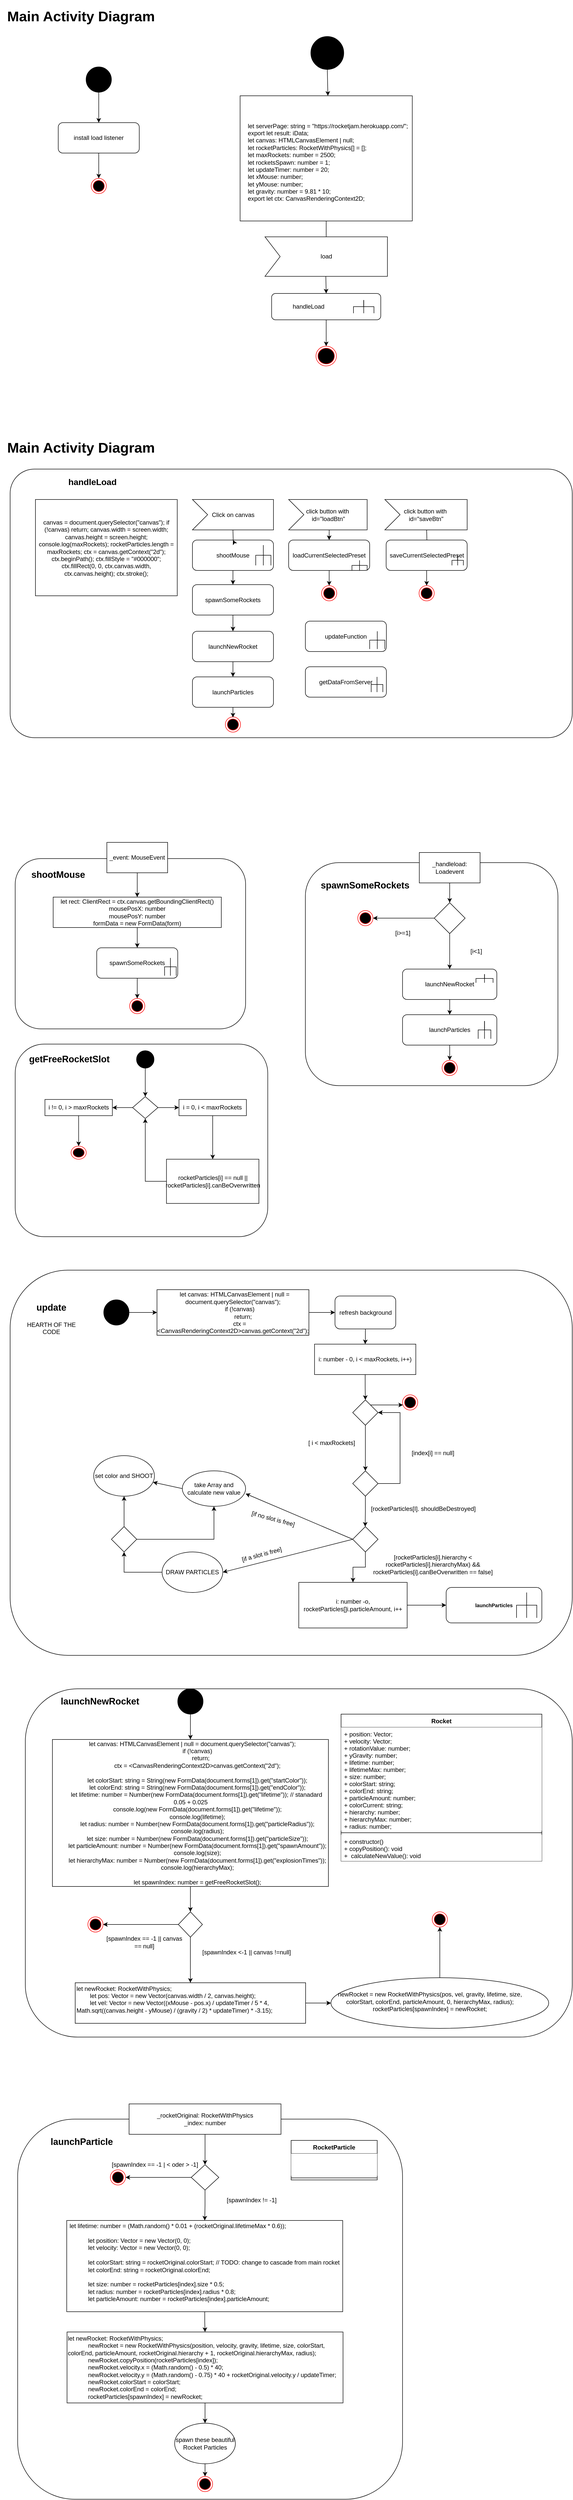 <mxfile version="14.1.8" type="device"><diagram id="xjWND2QtZa3DAm582KNA" name="Page-1"><mxGraphModel dx="4063" dy="2349" grid="1" gridSize="10" guides="1" tooltips="1" connect="1" arrows="1" fold="1" page="1" pageScale="1" pageWidth="1169" pageHeight="827" math="0" shadow="0"><root><mxCell id="0"/><mxCell id="1" parent="0"/><mxCell id="Bk-LSk-__kOWV4E-OohR-300" value="" style="rounded=1;whiteSpace=wrap;html=1;arcSize=9;" parent="1" vertex="1"><mxGeometry x="20" y="933.5" width="1110" height="530" as="geometry"/></mxCell><mxCell id="bfHTxRkcMioaoRPTzKYq-1" value="&lt;h2&gt;&lt;font style=&quot;font-size: 28px&quot;&gt;Main Activity Diagram&lt;/font&gt;&lt;/h2&gt;" style="text;html=1;strokeColor=none;fillColor=none;align=center;verticalAlign=middle;whiteSpace=wrap;rounded=0;" parent="1" vertex="1"><mxGeometry y="10" width="320" height="60" as="geometry"/></mxCell><mxCell id="Bk-LSk-__kOWV4E-OohR-13" value="&lt;h2&gt;&lt;font style=&quot;font-size: 28px&quot;&gt;Main Activity Diagram&lt;/font&gt;&lt;/h2&gt;" style="text;html=1;strokeColor=none;fillColor=none;align=center;verticalAlign=middle;whiteSpace=wrap;rounded=0;" parent="1" vertex="1"><mxGeometry y="860.5" width="320" height="60" as="geometry"/></mxCell><mxCell id="Bk-LSk-__kOWV4E-OohR-336" style="edgeStyle=orthogonalEdgeStyle;rounded=0;orthogonalLoop=1;jettySize=auto;html=1;entryX=0.5;entryY=0;entryDx=0;entryDy=0;" parent="1" source="Bk-LSk-__kOWV4E-OohR-221" target="Bk-LSk-__kOWV4E-OohR-326" edge="1"><mxGeometry relative="1" as="geometry"/></mxCell><mxCell id="Bk-LSk-__kOWV4E-OohR-221" value="shootMouse" style="rounded=1;whiteSpace=wrap;html=1;fillColor=#ffffff;align=center;" parent="1" vertex="1"><mxGeometry x="380" y="1073.5" width="160" height="60" as="geometry"/></mxCell><mxCell id="Bk-LSk-__kOWV4E-OohR-223" value="" style="ellipse;html=1;shape=endState;fillColor=#000000;strokeColor=#ff0000;" parent="1" vertex="1"><mxGeometry x="445" y="1422.5" width="30" height="30" as="geometry"/></mxCell><mxCell id="Bk-LSk-__kOWV4E-OohR-227" value="getDataFromServer" style="rounded=1;whiteSpace=wrap;html=1;fillColor=#ffffff;align=center;" parent="1" vertex="1"><mxGeometry x="603" y="1323.5" width="160" height="60" as="geometry"/></mxCell><mxCell id="Bk-LSk-__kOWV4E-OohR-231" value="&lt;h2&gt;&lt;span style=&quot;font-size: 17px&quot;&gt;handleLoad&amp;nbsp;&lt;/span&gt;&lt;/h2&gt;" style="text;html=1;strokeColor=none;fillColor=none;align=center;verticalAlign=middle;whiteSpace=wrap;rounded=0;" parent="1" vertex="1"><mxGeometry x="50" y="943.5" width="270" height="30" as="geometry"/></mxCell><mxCell id="Bk-LSk-__kOWV4E-OohR-233" value="" style="group" parent="1" vertex="1" connectable="0"><mxGeometry x="505" y="1083.5" width="30" height="40" as="geometry"/></mxCell><mxCell id="Bk-LSk-__kOWV4E-OohR-234" value="" style="html=1;shape=mxgraph.flowchart.annotation_2;align=left;labelPosition=right;direction=south;" parent="Bk-LSk-__kOWV4E-OohR-233" vertex="1"><mxGeometry width="30" height="40" as="geometry"/></mxCell><mxCell id="Bk-LSk-__kOWV4E-OohR-235" value="" style="endArrow=none;html=1;" parent="Bk-LSk-__kOWV4E-OohR-233" edge="1"><mxGeometry width="50" height="50" relative="1" as="geometry"><mxPoint x="15" y="40" as="sourcePoint"/><mxPoint x="15" as="targetPoint"/></mxGeometry></mxCell><mxCell id="Bk-LSk-__kOWV4E-OohR-322" style="edgeStyle=orthogonalEdgeStyle;rounded=0;orthogonalLoop=1;jettySize=auto;html=1;" parent="1" target="Bk-LSk-__kOWV4E-OohR-221" edge="1"><mxGeometry relative="1" as="geometry"><mxPoint x="460.0" y="1053.5" as="sourcePoint"/></mxGeometry></mxCell><mxCell id="Bk-LSk-__kOWV4E-OohR-261" value="&lt;span&gt;Click on canvas&lt;/span&gt;" style="html=1;shadow=0;dashed=0;align=center;verticalAlign=middle;shape=mxgraph.arrows2.arrow;dy=0;dx=0;notch=30;" parent="1" vertex="1"><mxGeometry x="380" y="993.5" width="160" height="60" as="geometry"/></mxCell><mxCell id="Bk-LSk-__kOWV4E-OohR-269" value="updateFunction" style="rounded=1;whiteSpace=wrap;html=1;fillColor=#ffffff;align=center;" parent="1" vertex="1"><mxGeometry x="603" y="1233.5" width="160" height="60" as="geometry"/></mxCell><mxCell id="Bk-LSk-__kOWV4E-OohR-270" value="" style="group" parent="1" vertex="1" connectable="0"><mxGeometry x="730" y="1253.5" width="30" height="35" as="geometry"/></mxCell><mxCell id="Bk-LSk-__kOWV4E-OohR-271" value="" style="html=1;shape=mxgraph.flowchart.annotation_2;align=left;labelPosition=right;direction=south;" parent="Bk-LSk-__kOWV4E-OohR-270" vertex="1"><mxGeometry width="30" height="35" as="geometry"/></mxCell><mxCell id="Bk-LSk-__kOWV4E-OohR-272" value="" style="endArrow=none;html=1;" parent="Bk-LSk-__kOWV4E-OohR-270" edge="1"><mxGeometry width="50" height="50" relative="1" as="geometry"><mxPoint x="15" y="35" as="sourcePoint"/><mxPoint x="15" as="targetPoint"/></mxGeometry></mxCell><mxCell id="Bk-LSk-__kOWV4E-OohR-289" style="edgeStyle=orthogonalEdgeStyle;rounded=0;orthogonalLoop=1;jettySize=auto;html=1;" parent="1" source="Bk-LSk-__kOWV4E-OohR-287" target="Bk-LSk-__kOWV4E-OohR-288" edge="1"><mxGeometry relative="1" as="geometry"/></mxCell><mxCell id="Bk-LSk-__kOWV4E-OohR-287" value="" style="ellipse;whiteSpace=wrap;html=1;aspect=fixed;fillColor=#000000;" parent="1" vertex="1"><mxGeometry x="170" y="140" width="50" height="50" as="geometry"/></mxCell><mxCell id="Bk-LSk-__kOWV4E-OohR-291" style="edgeStyle=orthogonalEdgeStyle;rounded=0;orthogonalLoop=1;jettySize=auto;html=1;entryX=0.5;entryY=0;entryDx=0;entryDy=0;" parent="1" source="Bk-LSk-__kOWV4E-OohR-288" target="Bk-LSk-__kOWV4E-OohR-290" edge="1"><mxGeometry relative="1" as="geometry"/></mxCell><mxCell id="Bk-LSk-__kOWV4E-OohR-288" value="install load listener" style="rounded=1;whiteSpace=wrap;html=1;fillColor=#ffffff;align=center;" parent="1" vertex="1"><mxGeometry x="115" y="250" width="160" height="60" as="geometry"/></mxCell><mxCell id="Bk-LSk-__kOWV4E-OohR-290" value="" style="ellipse;html=1;shape=endState;fillColor=#000000;strokeColor=#ff0000;" parent="1" vertex="1"><mxGeometry x="180" y="360" width="30" height="30" as="geometry"/></mxCell><mxCell id="Bk-LSk-__kOWV4E-OohR-303" value="" style="rounded=1;whiteSpace=wrap;html=1;arcSize=15;" parent="1" vertex="1"><mxGeometry x="603" y="1710" width="498.75" height="440" as="geometry"/></mxCell><mxCell id="Bk-LSk-__kOWV4E-OohR-305" value="&lt;h2&gt;spawnSomeRockets&lt;/h2&gt;" style="text;html=1;strokeColor=none;fillColor=none;align=center;verticalAlign=middle;whiteSpace=wrap;rounded=0;" parent="1" vertex="1"><mxGeometry x="647.36" y="1730" width="147.5" height="50" as="geometry"/></mxCell><mxCell id="Bk-LSk-__kOWV4E-OohR-344" style="edgeStyle=orthogonalEdgeStyle;rounded=0;orthogonalLoop=1;jettySize=auto;html=1;" parent="1" source="Bk-LSk-__kOWV4E-OohR-307" target="Bk-LSk-__kOWV4E-OohR-308" edge="1"><mxGeometry relative="1" as="geometry"/></mxCell><mxCell id="Bk-LSk-__kOWV4E-OohR-307" value="_handleload: Loadevent" style="rounded=0;whiteSpace=wrap;html=1;" parent="1" vertex="1"><mxGeometry x="828" y="1690" width="120" height="60" as="geometry"/></mxCell><mxCell id="Bk-LSk-__kOWV4E-OohR-313" style="edgeStyle=orthogonalEdgeStyle;rounded=0;orthogonalLoop=1;jettySize=auto;html=1;entryX=0.5;entryY=0;entryDx=0;entryDy=0;" parent="1" source="Bk-LSk-__kOWV4E-OohR-308" target="Bk-LSk-__kOWV4E-OohR-309" edge="1"><mxGeometry relative="1" as="geometry"/></mxCell><mxCell id="Bk-LSk-__kOWV4E-OohR-315" style="edgeStyle=orthogonalEdgeStyle;rounded=0;orthogonalLoop=1;jettySize=auto;html=1;entryX=1;entryY=0.5;entryDx=0;entryDy=0;" parent="1" source="Bk-LSk-__kOWV4E-OohR-308" target="Bk-LSk-__kOWV4E-OohR-314" edge="1"><mxGeometry relative="1" as="geometry"/></mxCell><mxCell id="Bk-LSk-__kOWV4E-OohR-308" value="" style="rhombus;whiteSpace=wrap;html=1;" parent="1" vertex="1"><mxGeometry x="857.5" y="1789" width="61" height="61" as="geometry"/></mxCell><mxCell id="Bk-LSk-__kOWV4E-OohR-356" style="edgeStyle=orthogonalEdgeStyle;rounded=0;orthogonalLoop=1;jettySize=auto;html=1;entryX=0.5;entryY=0;entryDx=0;entryDy=0;" parent="1" source="Bk-LSk-__kOWV4E-OohR-309" target="Bk-LSk-__kOWV4E-OohR-348" edge="1"><mxGeometry relative="1" as="geometry"/></mxCell><mxCell id="Bk-LSk-__kOWV4E-OohR-309" value="launchNewRocket" style="rounded=1;whiteSpace=wrap;html=1;fillColor=#ffffff;align=center;" parent="1" vertex="1"><mxGeometry x="794.86" y="1920" width="186.25" height="60" as="geometry"/></mxCell><mxCell id="Bk-LSk-__kOWV4E-OohR-310" value="" style="group" parent="1" vertex="1" connectable="0"><mxGeometry x="939.88" y="1930" width="33.75" height="17" as="geometry"/></mxCell><mxCell id="Bk-LSk-__kOWV4E-OohR-311" value="" style="html=1;shape=mxgraph.flowchart.annotation_2;align=left;labelPosition=right;direction=south;" parent="Bk-LSk-__kOWV4E-OohR-310" vertex="1"><mxGeometry width="33.75" height="17" as="geometry"/></mxCell><mxCell id="Bk-LSk-__kOWV4E-OohR-312" value="" style="endArrow=none;html=1;" parent="Bk-LSk-__kOWV4E-OohR-310" edge="1"><mxGeometry width="50" height="50" relative="1" as="geometry"><mxPoint x="16.875" y="17" as="sourcePoint"/><mxPoint x="16.875" as="targetPoint"/></mxGeometry></mxCell><mxCell id="Bk-LSk-__kOWV4E-OohR-314" value="" style="ellipse;html=1;shape=endState;fillColor=#000000;strokeColor=#ff0000;" parent="1" vertex="1"><mxGeometry x="706.5" y="1804.5" width="30" height="30" as="geometry"/></mxCell><mxCell id="Bk-LSk-__kOWV4E-OohR-319" value="" style="group" parent="1" vertex="1" connectable="0"><mxGeometry x="405" y="80" width="485" height="650" as="geometry"/></mxCell><mxCell id="bfHTxRkcMioaoRPTzKYq-2" value="" style="ellipse;whiteSpace=wrap;html=1;aspect=fixed;fillColor=#000000;" parent="Bk-LSk-__kOWV4E-OohR-319" vertex="1"><mxGeometry x="208.819" width="65" height="65" as="geometry"/></mxCell><mxCell id="bfHTxRkcMioaoRPTzKYq-3" value="" style="endArrow=classic;html=1;exitX=0.5;exitY=1;exitDx=0;exitDy=0;" parent="Bk-LSk-__kOWV4E-OohR-319" source="bfHTxRkcMioaoRPTzKYq-2" edge="1"><mxGeometry width="50" height="50" relative="1" as="geometry"><mxPoint x="255.972" y="507" as="sourcePoint"/><mxPoint x="242.5" y="117" as="targetPoint"/></mxGeometry></mxCell><mxCell id="bfHTxRkcMioaoRPTzKYq-9" value="" style="endArrow=classic;html=1;" parent="Bk-LSk-__kOWV4E-OohR-319" edge="1"><mxGeometry width="50" height="50" relative="1" as="geometry"><mxPoint x="239.132" y="351" as="sourcePoint"/><mxPoint x="239.132" y="416" as="targetPoint"/></mxGeometry></mxCell><mxCell id="bfHTxRkcMioaoRPTzKYq-11" value="" style="endArrow=classic;html=1;exitX=0.484;exitY=0.992;exitDx=0;exitDy=0;exitPerimeter=0;" parent="Bk-LSk-__kOWV4E-OohR-319" edge="1"><mxGeometry width="50" height="50" relative="1" as="geometry"><mxPoint x="238.297" y="467.584" as="sourcePoint"/><mxPoint x="239.132" y="507" as="targetPoint"/></mxGeometry></mxCell><mxCell id="bfHTxRkcMioaoRPTzKYq-12" value="&lt;blockquote style=&quot;margin: 0 0 0 40px ; border: none ; padding: 0px&quot;&gt;handleLoad&lt;/blockquote&gt;" style="rounded=1;whiteSpace=wrap;html=1;fillColor=#ffffff;align=left;" parent="Bk-LSk-__kOWV4E-OohR-319" vertex="1"><mxGeometry x="131.354" y="507" width="215.556" height="52" as="geometry"/></mxCell><mxCell id="bfHTxRkcMioaoRPTzKYq-17" value="" style="endArrow=classic;html=1;exitX=0.5;exitY=1;exitDx=0;exitDy=0;" parent="Bk-LSk-__kOWV4E-OohR-319" source="bfHTxRkcMioaoRPTzKYq-12" edge="1"><mxGeometry width="50" height="50" relative="1" as="geometry"><mxPoint x="117.882" y="260" as="sourcePoint"/><mxPoint x="239.132" y="611" as="targetPoint"/></mxGeometry></mxCell><mxCell id="bfHTxRkcMioaoRPTzKYq-18" value="" style="ellipse;html=1;shape=endState;fillColor=#000000;strokeColor=#ff0000;" parent="Bk-LSk-__kOWV4E-OohR-319" vertex="1"><mxGeometry x="218.924" y="611" width="40.417" height="39" as="geometry"/></mxCell><mxCell id="Bk-LSk-__kOWV4E-OohR-6" value="" style="group" parent="Bk-LSk-__kOWV4E-OohR-319" vertex="1" connectable="0"><mxGeometry x="293.021" y="520" width="40.417" height="26" as="geometry"/></mxCell><mxCell id="Bk-LSk-__kOWV4E-OohR-4" value="" style="html=1;shape=mxgraph.flowchart.annotation_2;align=left;labelPosition=right;direction=south;" parent="Bk-LSk-__kOWV4E-OohR-6" vertex="1"><mxGeometry width="40.417" height="26" as="geometry"/></mxCell><mxCell id="Bk-LSk-__kOWV4E-OohR-5" value="" style="endArrow=none;html=1;" parent="Bk-LSk-__kOWV4E-OohR-6" edge="1"><mxGeometry width="50" height="50" relative="1" as="geometry"><mxPoint x="20.208" y="26" as="sourcePoint"/><mxPoint x="20.208" as="targetPoint"/></mxGeometry></mxCell><mxCell id="Bk-LSk-__kOWV4E-OohR-11" value="&lt;div style=&quot;text-align: justify&quot;&gt;&lt;br&gt;&lt;/div&gt;&lt;div style=&quot;text-align: justify&quot;&gt;&amp;nbsp; &amp;nbsp; let serverPage: string = &quot;https://rocketjam.herokuapp.com/&quot;;&lt;/div&gt;&lt;div style=&quot;text-align: justify&quot;&gt;&amp;nbsp; &amp;nbsp; export let result: iData;&lt;/div&gt;&lt;div style=&quot;text-align: justify&quot;&gt;&amp;nbsp; &amp;nbsp; let canvas: HTMLCanvasElement | null;&lt;/div&gt;&lt;div style=&quot;text-align: justify&quot;&gt;&amp;nbsp; &amp;nbsp; let rocketParticles: RocketWithPhysics[] = [];&amp;nbsp;&lt;/div&gt;&lt;div style=&quot;text-align: justify&quot;&gt;&amp;nbsp; &amp;nbsp; let maxRockets: number = 2500;&lt;/div&gt;&lt;div style=&quot;text-align: justify&quot;&gt;&amp;nbsp; &amp;nbsp; let rocketsSpawn: number = 1;&lt;/div&gt;&lt;div style=&quot;text-align: justify&quot;&gt;&amp;nbsp; &amp;nbsp; let updateTimer: number = 20;&lt;/div&gt;&lt;div style=&quot;text-align: justify&quot;&gt;&amp;nbsp; &amp;nbsp; let xMouse: number;&lt;/div&gt;&lt;div style=&quot;text-align: justify&quot;&gt;&amp;nbsp; &amp;nbsp; let yMouse: number;&lt;/div&gt;&lt;div style=&quot;text-align: justify&quot;&gt;&amp;nbsp; &amp;nbsp; let gravity: number = 9.81 * 10;&lt;/div&gt;&lt;div style=&quot;text-align: justify&quot;&gt;&amp;nbsp; &amp;nbsp; export let ctx: CanvasRenderingContext2D;&lt;/div&gt;" style="rounded=0;whiteSpace=wrap;html=1;align=left;" parent="Bk-LSk-__kOWV4E-OohR-319" vertex="1"><mxGeometry x="69.13" y="117" width="340" height="247" as="geometry"/></mxCell><mxCell id="Bk-LSk-__kOWV4E-OohR-286" value="load" style="html=1;shadow=0;dashed=0;align=center;verticalAlign=middle;shape=mxgraph.arrows2.arrow;dy=0;dx=0;notch=30;" parent="Bk-LSk-__kOWV4E-OohR-319" vertex="1"><mxGeometry x="118.219" y="395.2" width="241.826" height="78" as="geometry"/></mxCell><mxCell id="Bk-LSk-__kOWV4E-OohR-321" value="" style="group" parent="1" vertex="1" connectable="0"><mxGeometry x="30" y="1670" width="455" height="368" as="geometry"/></mxCell><mxCell id="Bk-LSk-__kOWV4E-OohR-284" value="" style="rounded=1;whiteSpace=wrap;html=1;" parent="Bk-LSk-__kOWV4E-OohR-321" vertex="1"><mxGeometry y="32" width="455" height="336" as="geometry"/></mxCell><mxCell id="Bk-LSk-__kOWV4E-OohR-285" value="_event: MouseEvent" style="rounded=0;whiteSpace=wrap;html=1;" parent="Bk-LSk-__kOWV4E-OohR-321" vertex="1"><mxGeometry x="181" width="120" height="60" as="geometry"/></mxCell><mxCell id="Bk-LSk-__kOWV4E-OohR-292" value="&lt;h2&gt;shootMouse&lt;/h2&gt;" style="text;html=1;strokeColor=none;fillColor=none;align=center;verticalAlign=middle;whiteSpace=wrap;rounded=0;" parent="Bk-LSk-__kOWV4E-OohR-321" vertex="1"><mxGeometry x="30" y="39" width="110" height="50" as="geometry"/></mxCell><mxCell id="Bk-LSk-__kOWV4E-OohR-293" value="let rect: ClientRect = ctx.canvas.getBoundingClientRect()&lt;br&gt;mousePosX: number&lt;br&gt;mousePosY: number&lt;br&gt;formData = new FormData(form)" style="rounded=0;whiteSpace=wrap;html=1;" parent="Bk-LSk-__kOWV4E-OohR-321" vertex="1"><mxGeometry x="75" y="108" width="332" height="60" as="geometry"/></mxCell><mxCell id="Bk-LSk-__kOWV4E-OohR-294" style="edgeStyle=orthogonalEdgeStyle;rounded=0;orthogonalLoop=1;jettySize=auto;html=1;" parent="Bk-LSk-__kOWV4E-OohR-321" source="Bk-LSk-__kOWV4E-OohR-285" target="Bk-LSk-__kOWV4E-OohR-293" edge="1"><mxGeometry relative="1" as="geometry"/></mxCell><mxCell id="Bk-LSk-__kOWV4E-OohR-295" value="spawnSomeRockets" style="rounded=1;whiteSpace=wrap;html=1;fillColor=#ffffff;align=center;" parent="Bk-LSk-__kOWV4E-OohR-321" vertex="1"><mxGeometry x="161" y="208" width="160" height="60" as="geometry"/></mxCell><mxCell id="Bk-LSk-__kOWV4E-OohR-301" style="edgeStyle=orthogonalEdgeStyle;rounded=0;orthogonalLoop=1;jettySize=auto;html=1;entryX=0.5;entryY=0;entryDx=0;entryDy=0;" parent="Bk-LSk-__kOWV4E-OohR-321" source="Bk-LSk-__kOWV4E-OohR-293" target="Bk-LSk-__kOWV4E-OohR-295" edge="1"><mxGeometry relative="1" as="geometry"/></mxCell><mxCell id="Bk-LSk-__kOWV4E-OohR-296" value="" style="group" parent="Bk-LSk-__kOWV4E-OohR-321" vertex="1" connectable="0"><mxGeometry x="295" y="228" width="23" height="35" as="geometry"/></mxCell><mxCell id="Bk-LSk-__kOWV4E-OohR-297" value="" style="html=1;shape=mxgraph.flowchart.annotation_2;align=left;labelPosition=right;direction=south;" parent="Bk-LSk-__kOWV4E-OohR-296" vertex="1"><mxGeometry width="23" height="35" as="geometry"/></mxCell><mxCell id="Bk-LSk-__kOWV4E-OohR-298" value="" style="endArrow=none;html=1;" parent="Bk-LSk-__kOWV4E-OohR-296" edge="1"><mxGeometry width="50" height="50" relative="1" as="geometry"><mxPoint x="11.5" y="35" as="sourcePoint"/><mxPoint x="11.5" as="targetPoint"/></mxGeometry></mxCell><mxCell id="Bk-LSk-__kOWV4E-OohR-299" value="" style="ellipse;html=1;shape=endState;fillColor=#000000;strokeColor=#ff0000;" parent="Bk-LSk-__kOWV4E-OohR-321" vertex="1"><mxGeometry x="226" y="308" width="30" height="30" as="geometry"/></mxCell><mxCell id="Bk-LSk-__kOWV4E-OohR-302" style="edgeStyle=orthogonalEdgeStyle;rounded=0;orthogonalLoop=1;jettySize=auto;html=1;entryX=0.5;entryY=0;entryDx=0;entryDy=0;" parent="Bk-LSk-__kOWV4E-OohR-321" source="Bk-LSk-__kOWV4E-OohR-295" target="Bk-LSk-__kOWV4E-OohR-299" edge="1"><mxGeometry relative="1" as="geometry"/></mxCell><mxCell id="Bk-LSk-__kOWV4E-OohR-323" value="" style="group" parent="1" vertex="1" connectable="0"><mxGeometry x="570" y="993.5" width="160" height="200" as="geometry"/></mxCell><mxCell id="Bk-LSk-__kOWV4E-OohR-225" value="loadCurrentSelectedPreset" style="rounded=1;whiteSpace=wrap;html=1;fillColor=#ffffff;align=center;" parent="Bk-LSk-__kOWV4E-OohR-323" vertex="1"><mxGeometry y="80" width="160" height="60" as="geometry"/></mxCell><mxCell id="Bk-LSk-__kOWV4E-OohR-229" value="" style="endArrow=classic;html=1;exitX=0.5;exitY=1;exitDx=0;exitDy=0;" parent="Bk-LSk-__kOWV4E-OohR-323" source="Bk-LSk-__kOWV4E-OohR-225" edge="1"><mxGeometry width="50" height="50" relative="1" as="geometry"><mxPoint x="-15" y="514" as="sourcePoint"/><mxPoint x="80" y="170" as="targetPoint"/></mxGeometry></mxCell><mxCell id="Bk-LSk-__kOWV4E-OohR-230" value="" style="endArrow=classic;html=1;entryX=0.5;entryY=0;entryDx=0;entryDy=0;exitX=0.5;exitY=1;exitDx=0;exitDy=0;" parent="Bk-LSk-__kOWV4E-OohR-323" target="Bk-LSk-__kOWV4E-OohR-225" edge="1"><mxGeometry width="50" height="50" relative="1" as="geometry"><mxPoint x="80" y="60" as="sourcePoint"/><mxPoint x="210" y="430" as="targetPoint"/></mxGeometry></mxCell><mxCell id="Bk-LSk-__kOWV4E-OohR-232" value="" style="ellipse;html=1;shape=endState;fillColor=#000000;strokeColor=#ff0000;" parent="Bk-LSk-__kOWV4E-OohR-323" vertex="1"><mxGeometry x="65" y="170" width="30" height="30" as="geometry"/></mxCell><mxCell id="Bk-LSk-__kOWV4E-OohR-262" value="&lt;span&gt;click button with&amp;nbsp;&lt;/span&gt;&lt;br&gt;&lt;span&gt;id=&quot;loadBtn&quot;&lt;/span&gt;" style="html=1;shadow=0;dashed=0;align=center;verticalAlign=middle;shape=mxgraph.arrows2.arrow;dy=0;dx=0;notch=30;" parent="Bk-LSk-__kOWV4E-OohR-323" vertex="1"><mxGeometry width="155" height="60" as="geometry"/></mxCell><mxCell id="Bk-LSk-__kOWV4E-OohR-236" value="" style="group" parent="Bk-LSk-__kOWV4E-OohR-323" vertex="1" connectable="0"><mxGeometry x="125" y="120" width="30" height="20" as="geometry"/></mxCell><mxCell id="Bk-LSk-__kOWV4E-OohR-237" value="" style="html=1;shape=mxgraph.flowchart.annotation_2;align=left;labelPosition=right;direction=south;" parent="Bk-LSk-__kOWV4E-OohR-236" vertex="1"><mxGeometry width="30" height="20" as="geometry"/></mxCell><mxCell id="Bk-LSk-__kOWV4E-OohR-238" value="" style="endArrow=none;html=1;" parent="Bk-LSk-__kOWV4E-OohR-236" edge="1"><mxGeometry width="50" height="50" relative="1" as="geometry"><mxPoint x="15" y="20" as="sourcePoint"/><mxPoint x="15" as="targetPoint"/></mxGeometry></mxCell><mxCell id="Bk-LSk-__kOWV4E-OohR-324" value="" style="group" parent="1" vertex="1" connectable="0"><mxGeometry x="760" y="993.5" width="162.5" height="200" as="geometry"/></mxCell><mxCell id="Bk-LSk-__kOWV4E-OohR-239" style="edgeStyle=orthogonalEdgeStyle;rounded=0;orthogonalLoop=1;jettySize=auto;html=1;" parent="Bk-LSk-__kOWV4E-OohR-324" target="Bk-LSk-__kOWV4E-OohR-242" edge="1"><mxGeometry relative="1" as="geometry"><mxPoint x="82.5" y="60" as="sourcePoint"/></mxGeometry></mxCell><mxCell id="Bk-LSk-__kOWV4E-OohR-242" value="saveCurrentSelectedPreset" style="rounded=1;whiteSpace=wrap;html=1;fillColor=#ffffff;align=center;" parent="Bk-LSk-__kOWV4E-OohR-324" vertex="1"><mxGeometry x="2.5" y="80" width="160" height="60" as="geometry"/></mxCell><mxCell id="Bk-LSk-__kOWV4E-OohR-243" value="" style="ellipse;html=1;shape=endState;fillColor=#000000;strokeColor=#ff0000;" parent="Bk-LSk-__kOWV4E-OohR-324" vertex="1"><mxGeometry x="67.5" y="170" width="30" height="30" as="geometry"/></mxCell><mxCell id="Bk-LSk-__kOWV4E-OohR-241" style="edgeStyle=orthogonalEdgeStyle;rounded=0;orthogonalLoop=1;jettySize=auto;html=1;" parent="Bk-LSk-__kOWV4E-OohR-324" source="Bk-LSk-__kOWV4E-OohR-242" target="Bk-LSk-__kOWV4E-OohR-243" edge="1"><mxGeometry relative="1" as="geometry"/></mxCell><mxCell id="Bk-LSk-__kOWV4E-OohR-244" value="" style="group" parent="Bk-LSk-__kOWV4E-OohR-324" vertex="1" connectable="0"><mxGeometry x="132.5" y="110" width="22.5" height="20" as="geometry"/></mxCell><mxCell id="Bk-LSk-__kOWV4E-OohR-245" value="" style="html=1;shape=mxgraph.flowchart.annotation_2;align=left;labelPosition=right;direction=south;" parent="Bk-LSk-__kOWV4E-OohR-244" vertex="1"><mxGeometry width="22.5" height="20" as="geometry"/></mxCell><mxCell id="Bk-LSk-__kOWV4E-OohR-246" value="" style="endArrow=none;html=1;" parent="Bk-LSk-__kOWV4E-OohR-244" edge="1"><mxGeometry width="50" height="50" relative="1" as="geometry"><mxPoint x="11.25" y="20" as="sourcePoint"/><mxPoint x="11.25" as="targetPoint"/></mxGeometry></mxCell><mxCell id="Bk-LSk-__kOWV4E-OohR-263" value="&lt;span&gt;click button with&amp;nbsp;&lt;/span&gt;&lt;br&gt;&lt;span&gt;id=&quot;saveBtn&quot;&lt;/span&gt;" style="html=1;shadow=0;dashed=0;align=center;verticalAlign=middle;shape=mxgraph.arrows2.arrow;dy=0;dx=0;notch=30;" parent="Bk-LSk-__kOWV4E-OohR-324" vertex="1"><mxGeometry width="162.5" height="60" as="geometry"/></mxCell><mxCell id="Bk-LSk-__kOWV4E-OohR-337" style="edgeStyle=orthogonalEdgeStyle;rounded=0;orthogonalLoop=1;jettySize=auto;html=1;" parent="1" source="Bk-LSk-__kOWV4E-OohR-326" target="Bk-LSk-__kOWV4E-OohR-332" edge="1"><mxGeometry relative="1" as="geometry"/></mxCell><mxCell id="Bk-LSk-__kOWV4E-OohR-326" value="spawnSomeRockets" style="rounded=1;whiteSpace=wrap;html=1;fillColor=#ffffff;align=center;" parent="1" vertex="1"><mxGeometry x="380" y="1161.5" width="160" height="60" as="geometry"/></mxCell><mxCell id="Bk-LSk-__kOWV4E-OohR-328" value="" style="group" parent="1" vertex="1" connectable="0"><mxGeometry x="733" y="1343.5" width="23" height="30" as="geometry"/></mxCell><mxCell id="Bk-LSk-__kOWV4E-OohR-329" value="" style="html=1;shape=mxgraph.flowchart.annotation_2;align=left;labelPosition=right;direction=south;" parent="Bk-LSk-__kOWV4E-OohR-328" vertex="1"><mxGeometry width="23" height="30" as="geometry"/></mxCell><mxCell id="Bk-LSk-__kOWV4E-OohR-330" value="" style="endArrow=none;html=1;" parent="Bk-LSk-__kOWV4E-OohR-328" edge="1"><mxGeometry width="50" height="50" relative="1" as="geometry"><mxPoint x="11.5" y="30" as="sourcePoint"/><mxPoint x="11.5" as="targetPoint"/></mxGeometry></mxCell><mxCell id="Bk-LSk-__kOWV4E-OohR-338" style="edgeStyle=orthogonalEdgeStyle;rounded=0;orthogonalLoop=1;jettySize=auto;html=1;entryX=0.5;entryY=0;entryDx=0;entryDy=0;" parent="1" source="Bk-LSk-__kOWV4E-OohR-332" target="Bk-LSk-__kOWV4E-OohR-334" edge="1"><mxGeometry relative="1" as="geometry"/></mxCell><mxCell id="Bk-LSk-__kOWV4E-OohR-332" value="launchNewRocket" style="rounded=1;whiteSpace=wrap;html=1;fillColor=#ffffff;align=center;" parent="1" vertex="1"><mxGeometry x="380" y="1253.5" width="160" height="60" as="geometry"/></mxCell><mxCell id="Bk-LSk-__kOWV4E-OohR-342" style="edgeStyle=orthogonalEdgeStyle;rounded=0;orthogonalLoop=1;jettySize=auto;html=1;entryX=0.5;entryY=0;entryDx=0;entryDy=0;" parent="1" source="Bk-LSk-__kOWV4E-OohR-334" edge="1"><mxGeometry relative="1" as="geometry"><mxPoint x="460" y="1423.5" as="targetPoint"/></mxGeometry></mxCell><mxCell id="Bk-LSk-__kOWV4E-OohR-334" value="launchParticles" style="rounded=1;whiteSpace=wrap;html=1;fillColor=#ffffff;align=center;" parent="1" vertex="1"><mxGeometry x="380" y="1343.5" width="160" height="60" as="geometry"/></mxCell><mxCell id="Bk-LSk-__kOWV4E-OohR-345" value="" style="ellipse;html=1;shape=endState;fillColor=#000000;strokeColor=#ff0000;" parent="1" vertex="1"><mxGeometry x="872.98" y="2100" width="30" height="30" as="geometry"/></mxCell><mxCell id="Bk-LSk-__kOWV4E-OohR-358" style="edgeStyle=orthogonalEdgeStyle;rounded=0;orthogonalLoop=1;jettySize=auto;html=1;entryX=0.5;entryY=0;entryDx=0;entryDy=0;" parent="1" source="Bk-LSk-__kOWV4E-OohR-348" target="Bk-LSk-__kOWV4E-OohR-345" edge="1"><mxGeometry relative="1" as="geometry"/></mxCell><mxCell id="Bk-LSk-__kOWV4E-OohR-348" value="launchParticles" style="rounded=1;whiteSpace=wrap;html=1;fillColor=#ffffff;align=center;" parent="1" vertex="1"><mxGeometry x="794.87" y="2010" width="186.25" height="60" as="geometry"/></mxCell><mxCell id="Bk-LSk-__kOWV4E-OohR-353" value="" style="group" parent="1" vertex="1" connectable="0"><mxGeometry x="944.25" y="2022.5" width="25" height="35" as="geometry"/></mxCell><mxCell id="Bk-LSk-__kOWV4E-OohR-354" value="" style="html=1;shape=mxgraph.flowchart.annotation_2;align=left;labelPosition=right;direction=south;" parent="Bk-LSk-__kOWV4E-OohR-353" vertex="1"><mxGeometry width="25" height="35" as="geometry"/></mxCell><mxCell id="Bk-LSk-__kOWV4E-OohR-355" value="" style="endArrow=none;html=1;" parent="Bk-LSk-__kOWV4E-OohR-353" edge="1"><mxGeometry width="50" height="50" relative="1" as="geometry"><mxPoint x="12.5" y="35" as="sourcePoint"/><mxPoint x="12.5" as="targetPoint"/></mxGeometry></mxCell><mxCell id="Bk-LSk-__kOWV4E-OohR-359" value="[i&amp;lt;1]" style="text;html=1;strokeColor=none;fillColor=none;align=center;verticalAlign=middle;whiteSpace=wrap;rounded=0;" parent="1" vertex="1"><mxGeometry x="908" y="1870" width="65" height="30" as="geometry"/></mxCell><mxCell id="Bk-LSk-__kOWV4E-OohR-360" value="[i&amp;gt;=1]" style="text;html=1;strokeColor=none;fillColor=none;align=center;verticalAlign=middle;whiteSpace=wrap;rounded=0;" parent="1" vertex="1"><mxGeometry x="763" y="1833.5" width="65" height="30" as="geometry"/></mxCell><mxCell id="Bk-LSk-__kOWV4E-OohR-375" value="" style="group" parent="1" vertex="1" connectable="0"><mxGeometry x="30" y="2068" width="498.75" height="380" as="geometry"/></mxCell><mxCell id="Bk-LSk-__kOWV4E-OohR-361" value="" style="rounded=1;whiteSpace=wrap;html=1;arcSize=15;" parent="Bk-LSk-__kOWV4E-OohR-375" vertex="1"><mxGeometry width="498.75" height="380" as="geometry"/></mxCell><mxCell id="Bk-LSk-__kOWV4E-OohR-362" value="&lt;h2&gt;getFreeRocketSlot&lt;/h2&gt;" style="text;html=1;strokeColor=none;fillColor=none;align=center;verticalAlign=middle;whiteSpace=wrap;rounded=0;" parent="Bk-LSk-__kOWV4E-OohR-375" vertex="1"><mxGeometry x="32.87" y="8.636" width="147.5" height="43.182" as="geometry"/></mxCell><mxCell id="Bk-LSk-__kOWV4E-OohR-363" value="" style="ellipse;whiteSpace=wrap;html=1;aspect=fixed;fillColor=#000000;" parent="Bk-LSk-__kOWV4E-OohR-375" vertex="1"><mxGeometry x="239.6" y="12.953" width="34.545" height="34.545" as="geometry"/></mxCell><mxCell id="Bk-LSk-__kOWV4E-OohR-364" value="" style="rhombus;whiteSpace=wrap;html=1;" parent="Bk-LSk-__kOWV4E-OohR-375" vertex="1"><mxGeometry x="231.87" y="103.636" width="50" height="43.182" as="geometry"/></mxCell><mxCell id="Bk-LSk-__kOWV4E-OohR-366" style="edgeStyle=orthogonalEdgeStyle;rounded=0;orthogonalLoop=1;jettySize=auto;html=1;" parent="Bk-LSk-__kOWV4E-OohR-375" source="Bk-LSk-__kOWV4E-OohR-363" target="Bk-LSk-__kOWV4E-OohR-364" edge="1"><mxGeometry relative="1" as="geometry"/></mxCell><mxCell id="Bk-LSk-__kOWV4E-OohR-365" value="i = 0, i &amp;lt; maxrRockets" style="rounded=0;whiteSpace=wrap;html=1;" parent="Bk-LSk-__kOWV4E-OohR-375" vertex="1"><mxGeometry x="323.43" y="109.25" width="133.13" height="31.955" as="geometry"/></mxCell><mxCell id="Bk-LSk-__kOWV4E-OohR-368" style="edgeStyle=orthogonalEdgeStyle;rounded=0;orthogonalLoop=1;jettySize=auto;html=1;" parent="Bk-LSk-__kOWV4E-OohR-375" source="Bk-LSk-__kOWV4E-OohR-364" target="Bk-LSk-__kOWV4E-OohR-365" edge="1"><mxGeometry relative="1" as="geometry"/></mxCell><mxCell id="Bk-LSk-__kOWV4E-OohR-370" style="edgeStyle=orthogonalEdgeStyle;rounded=0;orthogonalLoop=1;jettySize=auto;html=1;entryX=0.5;entryY=1;entryDx=0;entryDy=0;" parent="Bk-LSk-__kOWV4E-OohR-375" source="Bk-LSk-__kOWV4E-OohR-367" target="Bk-LSk-__kOWV4E-OohR-364" edge="1"><mxGeometry relative="1" as="geometry"/></mxCell><mxCell id="Bk-LSk-__kOWV4E-OohR-367" value="rocketParticles[i] == null || rocketParticles[i].canBeOverwritten" style="rounded=0;whiteSpace=wrap;html=1;" parent="Bk-LSk-__kOWV4E-OohR-375" vertex="1"><mxGeometry x="298.74" y="227.136" width="182.5" height="87.227" as="geometry"/></mxCell><mxCell id="Bk-LSk-__kOWV4E-OohR-369" style="edgeStyle=orthogonalEdgeStyle;rounded=0;orthogonalLoop=1;jettySize=auto;html=1;" parent="Bk-LSk-__kOWV4E-OohR-375" source="Bk-LSk-__kOWV4E-OohR-365" target="Bk-LSk-__kOWV4E-OohR-367" edge="1"><mxGeometry relative="1" as="geometry"/></mxCell><mxCell id="Bk-LSk-__kOWV4E-OohR-371" value="i != 0, i &amp;gt; maxrRockets" style="rounded=0;whiteSpace=wrap;html=1;" parent="Bk-LSk-__kOWV4E-OohR-375" vertex="1"><mxGeometry x="58.74" y="109.25" width="133.13" height="31.955" as="geometry"/></mxCell><mxCell id="Bk-LSk-__kOWV4E-OohR-372" style="edgeStyle=orthogonalEdgeStyle;rounded=0;orthogonalLoop=1;jettySize=auto;html=1;" parent="Bk-LSk-__kOWV4E-OohR-375" source="Bk-LSk-__kOWV4E-OohR-364" target="Bk-LSk-__kOWV4E-OohR-371" edge="1"><mxGeometry relative="1" as="geometry"/></mxCell><mxCell id="Bk-LSk-__kOWV4E-OohR-373" value="" style="ellipse;html=1;shape=endState;fillColor=#000000;strokeColor=#ff0000;" parent="Bk-LSk-__kOWV4E-OohR-375" vertex="1"><mxGeometry x="110.31" y="201.227" width="30" height="25.909" as="geometry"/></mxCell><mxCell id="Bk-LSk-__kOWV4E-OohR-374" style="edgeStyle=orthogonalEdgeStyle;rounded=0;orthogonalLoop=1;jettySize=auto;html=1;" parent="Bk-LSk-__kOWV4E-OohR-375" source="Bk-LSk-__kOWV4E-OohR-371" target="Bk-LSk-__kOWV4E-OohR-373" edge="1"><mxGeometry relative="1" as="geometry"/></mxCell><mxCell id="Bk-LSk-__kOWV4E-OohR-376" value="canvas = document.querySelector(&quot;canvas&quot;);        if (!canvas)            return;        canvas.width = screen.width;        canvas.height = screen.height;        console.log(maxRockets);        rocketParticles.length = maxRockets;        ctx = &lt;CanvasRenderingContext2D&gt;canvas.getContext(&quot;2d&quot;);        ctx.beginPath();        ctx.fillStyle = &quot;#000000&quot;;        ctx.fillRect(0, 0, ctx.canvas.width, ctx.canvas.height);        ctx.stroke();" style="rounded=0;whiteSpace=wrap;html=1;" parent="1" vertex="1"><mxGeometry x="70" y="993.5" width="280" height="190" as="geometry"/></mxCell><mxCell id="Bk-LSk-__kOWV4E-OohR-417" value="" style="group" parent="1" vertex="1" connectable="0"><mxGeometry x="20" y="3340" width="1103.5" height="740" as="geometry"/></mxCell><mxCell id="Bk-LSk-__kOWV4E-OohR-377" value="" style="rounded=1;whiteSpace=wrap;html=1;" parent="Bk-LSk-__kOWV4E-OohR-417" vertex="1"><mxGeometry x="30" width="1080" height="687.14" as="geometry"/></mxCell><mxCell id="Bk-LSk-__kOWV4E-OohR-410" value="&lt;div&gt;&lt;font color=&quot;rgba(0, 0, 0, 0)&quot; face=&quot;monospace&quot;&gt;&lt;span style=&quot;font-size: 0px&quot;&gt;&lt;br&gt;&lt;/span&gt;&lt;/font&gt;&lt;/div&gt;&lt;div&gt;&lt;font color=&quot;rgba(0, 0, 0, 0)&quot; face=&quot;monospace&quot;&gt;&lt;span style=&quot;font-size: 0px&quot;&gt;newRocket = new RocketWithPhysics(pos, vel, gravity, lifetime, size, colorStart, colorEnd, particleAmount, 0, hierarchyMax, radius);&lt;/span&gt;&lt;/font&gt;&lt;/div&gt;&lt;div&gt;&lt;font color=&quot;rgba(0, 0, 0, 0)&quot; face=&quot;monospace&quot;&gt;&lt;span style=&quot;font-size: 0px&quot;&gt;rocketParticles[spawnIndex] = newRocket;&lt;/span&gt;&lt;/font&gt;&lt;/div&gt;" style="ellipse;whiteSpace=wrap;html=1;" parent="Bk-LSk-__kOWV4E-OohR-417" vertex="1"><mxGeometry x="633.5" y="570" width="430" height="100" as="geometry"/></mxCell><mxCell id="Bk-LSk-__kOWV4E-OohR-397" value="" style="rhombus;whiteSpace=wrap;html=1;" parent="Bk-LSk-__kOWV4E-OohR-417" vertex="1"><mxGeometry x="332.24" y="440" width="47.5" height="50" as="geometry"/></mxCell><mxCell id="Bk-LSk-__kOWV4E-OohR-404" value="" style="ellipse;html=1;shape=endState;fillColor=#000000;strokeColor=#ff0000;" parent="Bk-LSk-__kOWV4E-OohR-417" vertex="1"><mxGeometry x="153.5" y="450" width="30" height="30" as="geometry"/></mxCell><mxCell id="Bk-LSk-__kOWV4E-OohR-405" style="edgeStyle=orthogonalEdgeStyle;rounded=0;orthogonalLoop=1;jettySize=auto;html=1;entryX=1;entryY=0.5;entryDx=0;entryDy=0;" parent="Bk-LSk-__kOWV4E-OohR-417" source="Bk-LSk-__kOWV4E-OohR-397" target="Bk-LSk-__kOWV4E-OohR-404" edge="1"><mxGeometry relative="1" as="geometry"/></mxCell><mxCell id="Bk-LSk-__kOWV4E-OohR-401" value="[spawnIndex == -1 || canvas == null]" style="text;html=1;strokeColor=none;fillColor=none;align=center;verticalAlign=middle;whiteSpace=wrap;rounded=0;" parent="Bk-LSk-__kOWV4E-OohR-417" vertex="1"><mxGeometry x="183.5" y="480" width="162" height="40" as="geometry"/></mxCell><mxCell id="Bk-LSk-__kOWV4E-OohR-406" value="[spawnIndex &amp;lt;-1 || canvas !=null]" style="text;html=1;strokeColor=none;fillColor=none;align=center;verticalAlign=middle;whiteSpace=wrap;rounded=0;" parent="Bk-LSk-__kOWV4E-OohR-417" vertex="1"><mxGeometry x="316" y="500" width="302" height="40" as="geometry"/></mxCell><mxCell id="Bk-LSk-__kOWV4E-OohR-399" value="&lt;div&gt;&lt;br&gt;&lt;/div&gt;&lt;div&gt;let newRocket: RocketWithPhysics;&lt;/div&gt;&lt;div&gt;&amp;nbsp; &amp;nbsp; &amp;nbsp; &amp;nbsp; let pos: Vector = new Vector(canvas.width / 2, canvas.height);&lt;/div&gt;&lt;div&gt;&amp;nbsp; &amp;nbsp; &amp;nbsp; &amp;nbsp; let vel: Vector = new Vector((xMouse - pos.x) / updateTimer / 5 * 4, Math.sqrt((canvas.height - yMouse) / (gravity / 2) * updateTimer) * -3.15);&lt;/div&gt;&lt;div&gt;&lt;br&gt;&lt;/div&gt;&lt;div&gt;&lt;br&gt;&lt;/div&gt;" style="rounded=0;whiteSpace=wrap;html=1;align=left;" parent="Bk-LSk-__kOWV4E-OohR-417" vertex="1"><mxGeometry x="128.5" y="580" width="455" height="80" as="geometry"/></mxCell><mxCell id="Bk-LSk-__kOWV4E-OohR-408" style="edgeStyle=orthogonalEdgeStyle;rounded=0;orthogonalLoop=1;jettySize=auto;html=1;" parent="Bk-LSk-__kOWV4E-OohR-417" source="Bk-LSk-__kOWV4E-OohR-397" target="Bk-LSk-__kOWV4E-OohR-399" edge="1"><mxGeometry relative="1" as="geometry"/></mxCell><mxCell id="Bk-LSk-__kOWV4E-OohR-412" value="&lt;div&gt;&lt;br&gt;&lt;/div&gt;&lt;div&gt;newRocket = new RocketWithPhysics(pos, vel, gravity, lifetime, size, colorStart, colorEnd, particleAmount, 0, hierarchyMax, radius);&lt;/div&gt;&lt;div&gt;rocketParticles[spawnIndex] = newRocket;&lt;/div&gt;" style="text;html=1;strokeColor=none;fillColor=none;align=center;verticalAlign=middle;whiteSpace=wrap;rounded=0;" parent="Bk-LSk-__kOWV4E-OohR-417" vertex="1"><mxGeometry x="643.5" y="600" width="370" height="20" as="geometry"/></mxCell><mxCell id="Bk-LSk-__kOWV4E-OohR-413" style="edgeStyle=orthogonalEdgeStyle;rounded=0;orthogonalLoop=1;jettySize=auto;html=1;" parent="Bk-LSk-__kOWV4E-OohR-417" source="Bk-LSk-__kOWV4E-OohR-399" target="Bk-LSk-__kOWV4E-OohR-410" edge="1"><mxGeometry relative="1" as="geometry"/></mxCell><mxCell id="Bk-LSk-__kOWV4E-OohR-414" value="" style="ellipse;html=1;shape=endState;fillColor=#000000;strokeColor=#ff0000;" parent="Bk-LSk-__kOWV4E-OohR-417" vertex="1"><mxGeometry x="833.5" y="440" width="30" height="30" as="geometry"/></mxCell><mxCell id="Bk-LSk-__kOWV4E-OohR-416" style="edgeStyle=orthogonalEdgeStyle;rounded=0;orthogonalLoop=1;jettySize=auto;html=1;" parent="Bk-LSk-__kOWV4E-OohR-417" source="Bk-LSk-__kOWV4E-OohR-410" target="Bk-LSk-__kOWV4E-OohR-414" edge="1"><mxGeometry relative="1" as="geometry"/></mxCell><mxCell id="Bk-LSk-__kOWV4E-OohR-472" value="Rocket" style="swimlane;fontStyle=1;align=center;verticalAlign=top;childLayout=stackLayout;horizontal=1;startSize=26;horizontalStack=0;resizeParent=1;resizeParentMax=0;resizeLast=0;collapsible=1;marginBottom=0;" parent="Bk-LSk-__kOWV4E-OohR-417" vertex="1"><mxGeometry x="653.5" y="50" width="396.5" height="290" as="geometry"/></mxCell><mxCell id="Bk-LSk-__kOWV4E-OohR-473" value="+ position: Vector;&#10;+ velocity: Vector;&#10;+ rotationValue: number;&#10;+ yGravity: number;&#10;+ lifetime: number;&#10;+ lifetimeMax: number;&#10;+ size: number;&#10;+ colorStart: string;&#10;+ colorEnd: string;&#10;+ particleAmount: number;&#10;+ colorCurrent: string;&#10;+ hierarchy: number;&#10;+ hierarchyMax: number;&#10;+ radius: number;&#10;" style="text;strokeColor=none;align=left;verticalAlign=top;spacingLeft=4;spacingRight=4;overflow=hidden;rotatable=0;points=[[0,0.5],[1,0.5]];portConstraint=eastwest;fillColor=#ffffff;" parent="Bk-LSk-__kOWV4E-OohR-472" vertex="1"><mxGeometry y="26" width="396.5" height="204" as="geometry"/></mxCell><mxCell id="Bk-LSk-__kOWV4E-OohR-474" value="" style="line;strokeWidth=1;fillColor=none;align=left;verticalAlign=middle;spacingTop=-1;spacingLeft=3;spacingRight=3;rotatable=0;labelPosition=right;points=[];portConstraint=eastwest;" parent="Bk-LSk-__kOWV4E-OohR-472" vertex="1"><mxGeometry y="230" width="396.5" height="8" as="geometry"/></mxCell><mxCell id="Bk-LSk-__kOWV4E-OohR-475" value="+ constructor()&#10;+ copyPosition(): void&#10;+  calculateNewValue(): void&#10;" style="text;strokeColor=none;align=left;verticalAlign=top;spacingLeft=4;spacingRight=4;overflow=hidden;rotatable=0;points=[[0,0.5],[1,0.5]];portConstraint=eastwest;fillColor=#ffffff;" parent="Bk-LSk-__kOWV4E-OohR-472" vertex="1"><mxGeometry y="238" width="396.5" height="52" as="geometry"/></mxCell><mxCell id="Bk-LSk-__kOWV4E-OohR-420" value="&lt;h2&gt;launchParticles&lt;/h2&gt;" style="text;html=1;strokeColor=none;fillColor=none;align=center;verticalAlign=middle;whiteSpace=wrap;rounded=0;" parent="1" vertex="1"><mxGeometry x="84.87" y="4219" width="133" height="50" as="geometry"/></mxCell><mxCell id="Bk-LSk-__kOWV4E-OohR-421" value="" style="ellipse;whiteSpace=wrap;html=1;aspect=fixed;fillColor=#000000;" parent="1" vertex="1"><mxGeometry x="342.37" y="4259" width="50" height="50" as="geometry"/></mxCell><mxCell id="Bk-LSk-__kOWV4E-OohR-423" style="edgeStyle=orthogonalEdgeStyle;rounded=0;orthogonalLoop=1;jettySize=auto;html=1;" parent="1" source="Bk-LSk-__kOWV4E-OohR-421" target="Bk-LSk-__kOWV4E-OohR-422" edge="1"><mxGeometry relative="1" as="geometry"/></mxCell><mxCell id="Bk-LSk-__kOWV4E-OohR-419" value="" style="rounded=1;whiteSpace=wrap;html=1;" parent="1" vertex="1"><mxGeometry x="34.87" y="4189" width="760" height="750" as="geometry"/></mxCell><mxCell id="Bk-LSk-__kOWV4E-OohR-453" style="edgeStyle=orthogonalEdgeStyle;rounded=0;orthogonalLoop=1;jettySize=auto;html=1;" parent="1" source="Bk-LSk-__kOWV4E-OohR-422" target="Bk-LSk-__kOWV4E-OohR-440" edge="1"><mxGeometry relative="1" as="geometry"/></mxCell><mxCell id="Bk-LSk-__kOWV4E-OohR-422" value="&lt;div&gt;&amp;nbsp;let lifetime: number = (Math.random() * 0.01 + (rocketOriginal.lifetimeMax * 0.6));&lt;/div&gt;&lt;div&gt;&lt;br&gt;&lt;/div&gt;&lt;div&gt;&amp;nbsp; &amp;nbsp; &amp;nbsp; &amp;nbsp; &amp;nbsp; &amp;nbsp; let position: Vector = new Vector(0, 0);&lt;/div&gt;&lt;div&gt;&amp;nbsp; &amp;nbsp; &amp;nbsp; &amp;nbsp; &amp;nbsp; &amp;nbsp; let velocity: Vector = new Vector(0, 0);&lt;/div&gt;&lt;div&gt;&lt;br&gt;&lt;/div&gt;&lt;div&gt;&amp;nbsp; &amp;nbsp; &amp;nbsp; &amp;nbsp; &amp;nbsp; &amp;nbsp; let colorStart: string = rocketOriginal.colorStart; // TODO: change to cascade from main rocket&lt;/div&gt;&lt;div&gt;&amp;nbsp; &amp;nbsp; &amp;nbsp; &amp;nbsp; &amp;nbsp; &amp;nbsp; let colorEnd: string = rocketOriginal.colorEnd;&lt;/div&gt;&lt;div&gt;&lt;br&gt;&lt;/div&gt;&lt;div&gt;&amp;nbsp; &amp;nbsp; &amp;nbsp; &amp;nbsp; &amp;nbsp; &amp;nbsp; let size: number = rocketParticles[index].size * 0.5;&lt;/div&gt;&lt;div&gt;&amp;nbsp; &amp;nbsp; &amp;nbsp; &amp;nbsp; &amp;nbsp; &amp;nbsp; let radius: number = rocketParticles[index].radius * 0.8;&lt;/div&gt;&lt;div&gt;&amp;nbsp; &amp;nbsp; &amp;nbsp; &amp;nbsp; &amp;nbsp; &amp;nbsp; let particleAmount: number = rocketParticles[index].particleAmount;&lt;/div&gt;&lt;div&gt;&lt;br&gt;&lt;/div&gt;" style="rounded=0;whiteSpace=wrap;html=1;align=left;" parent="1" vertex="1"><mxGeometry x="131.75" y="4389" width="545" height="180" as="geometry"/></mxCell><mxCell id="Bk-LSk-__kOWV4E-OohR-449" style="edgeStyle=orthogonalEdgeStyle;rounded=0;orthogonalLoop=1;jettySize=auto;html=1;" parent="1" source="Bk-LSk-__kOWV4E-OohR-438" target="Bk-LSk-__kOWV4E-OohR-448" edge="1"><mxGeometry relative="1" as="geometry"/></mxCell><mxCell id="Bk-LSk-__kOWV4E-OohR-438" value="_rocketOriginal: RocketWithPhysics&lt;br&gt;_index: number" style="rounded=0;whiteSpace=wrap;html=1;" parent="1" vertex="1"><mxGeometry x="254.87" y="4159" width="300" height="60" as="geometry"/></mxCell><mxCell id="Bk-LSk-__kOWV4E-OohR-458" style="edgeStyle=orthogonalEdgeStyle;rounded=0;orthogonalLoop=1;jettySize=auto;html=1;" parent="1" source="Bk-LSk-__kOWV4E-OohR-440" target="Bk-LSk-__kOWV4E-OohR-457" edge="1"><mxGeometry relative="1" as="geometry"/></mxCell><mxCell id="Bk-LSk-__kOWV4E-OohR-440" value="&lt;div&gt;&lt;div&gt;let newRocket: RocketWithPhysics;&lt;/div&gt;&lt;div&gt;&amp;nbsp; &amp;nbsp; &amp;nbsp; &amp;nbsp; &amp;nbsp; &amp;nbsp; newRocket = new RocketWithPhysics(position, velocity, gravity, lifetime, size, colorStart, colorEnd, particleAmount, rocketOriginal.hierarchy + 1, rocketOriginal.hierarchyMax, radius);&lt;/div&gt;&lt;div&gt;&amp;nbsp; &amp;nbsp; &amp;nbsp; &amp;nbsp; &amp;nbsp; &amp;nbsp; newRocket.copyPosition(rocketParticles[index]);&lt;/div&gt;&lt;div&gt;&amp;nbsp; &amp;nbsp; &amp;nbsp; &amp;nbsp; &amp;nbsp; &amp;nbsp; newRocket.velocity.x = (Math.random() - 0.5) * 40;&lt;/div&gt;&lt;div&gt;&amp;nbsp; &amp;nbsp; &amp;nbsp; &amp;nbsp; &amp;nbsp; &amp;nbsp; newRocket.velocity.y = (Math.random() - 0.75) * 40 + rocketOriginal.velocity.y / updateTimer;&lt;/div&gt;&lt;div&gt;&amp;nbsp; &amp;nbsp; &amp;nbsp; &amp;nbsp; &amp;nbsp; &amp;nbsp; newRocket.colorStart = colorStart;&lt;/div&gt;&lt;div&gt;&amp;nbsp; &amp;nbsp; &amp;nbsp; &amp;nbsp; &amp;nbsp; &amp;nbsp; newRocket.colorEnd = colorEnd;&lt;/div&gt;&lt;div&gt;&amp;nbsp; &amp;nbsp; &amp;nbsp; &amp;nbsp; &amp;nbsp; &amp;nbsp; rocketParticles[spawnIndex] = newRocket;&lt;/div&gt;&lt;/div&gt;" style="rounded=0;whiteSpace=wrap;html=1;align=left;" parent="1" vertex="1"><mxGeometry x="132.37" y="4609" width="545" height="140" as="geometry"/></mxCell><mxCell id="Bk-LSk-__kOWV4E-OohR-451" style="edgeStyle=orthogonalEdgeStyle;rounded=0;orthogonalLoop=1;jettySize=auto;html=1;entryX=1;entryY=0.5;entryDx=0;entryDy=0;" parent="1" source="Bk-LSk-__kOWV4E-OohR-448" target="Bk-LSk-__kOWV4E-OohR-450" edge="1"><mxGeometry relative="1" as="geometry"/></mxCell><mxCell id="Bk-LSk-__kOWV4E-OohR-452" style="edgeStyle=orthogonalEdgeStyle;rounded=0;orthogonalLoop=1;jettySize=auto;html=1;" parent="1" source="Bk-LSk-__kOWV4E-OohR-448" target="Bk-LSk-__kOWV4E-OohR-422" edge="1"><mxGeometry relative="1" as="geometry"/></mxCell><mxCell id="Bk-LSk-__kOWV4E-OohR-448" value="" style="rhombus;whiteSpace=wrap;html=1;" parent="1" vertex="1"><mxGeometry x="377.62" y="4279" width="54.5" height="50" as="geometry"/></mxCell><mxCell id="Bk-LSk-__kOWV4E-OohR-450" value="" style="ellipse;html=1;shape=endState;fillColor=#000000;strokeColor=#ff0000;" parent="1" vertex="1"><mxGeometry x="217.87" y="4289" width="30" height="30" as="geometry"/></mxCell><mxCell id="Bk-LSk-__kOWV4E-OohR-455" value="[spawnIndex != -1]" style="text;html=1;strokeColor=none;fillColor=none;align=center;verticalAlign=middle;whiteSpace=wrap;rounded=0;" parent="1" vertex="1"><mxGeometry x="428.87" y="4339" width="136" height="20" as="geometry"/></mxCell><mxCell id="Bk-LSk-__kOWV4E-OohR-456" value="[spawnIndex == -1 | &amp;lt; oder &amp;gt; -1]" style="text;html=1;strokeColor=none;fillColor=none;align=center;verticalAlign=middle;whiteSpace=wrap;rounded=0;" parent="1" vertex="1"><mxGeometry x="218.87" y="4269" width="173.5" height="20" as="geometry"/></mxCell><mxCell id="Bk-LSk-__kOWV4E-OohR-461" style="edgeStyle=orthogonalEdgeStyle;rounded=0;orthogonalLoop=1;jettySize=auto;html=1;entryX=0.5;entryY=0;entryDx=0;entryDy=0;" parent="1" source="Bk-LSk-__kOWV4E-OohR-457" target="Bk-LSk-__kOWV4E-OohR-459" edge="1"><mxGeometry relative="1" as="geometry"/></mxCell><mxCell id="Bk-LSk-__kOWV4E-OohR-457" value="spawn these beautiful&lt;br&gt;Rocket Particles" style="ellipse;whiteSpace=wrap;html=1;" parent="1" vertex="1"><mxGeometry x="344.87" y="4789" width="120" height="80" as="geometry"/></mxCell><mxCell id="Bk-LSk-__kOWV4E-OohR-459" value="" style="ellipse;html=1;shape=endState;fillColor=#000000;strokeColor=#ff0000;" parent="1" vertex="1"><mxGeometry x="389.87" y="4894" width="30" height="30" as="geometry"/></mxCell><mxCell id="Bk-LSk-__kOWV4E-OohR-378" value="&lt;h2&gt;launchNewRocket&lt;/h2&gt;" style="text;html=1;strokeColor=none;fillColor=none;align=center;verticalAlign=middle;whiteSpace=wrap;rounded=0;" parent="1" vertex="1"><mxGeometry x="131" y="3340" width="133" height="50" as="geometry"/></mxCell><mxCell id="Bk-LSk-__kOWV4E-OohR-394" value="" style="ellipse;whiteSpace=wrap;html=1;aspect=fixed;fillColor=#000000;" parent="1" vertex="1"><mxGeometry x="351" y="3340" width="50" height="50" as="geometry"/></mxCell><mxCell id="Bk-LSk-__kOWV4E-OohR-395" value="&lt;div&gt;&amp;nbsp; let canvas: HTMLCanvasElement | null = document.querySelector(&quot;canvas&quot;);&lt;/div&gt;&lt;div&gt;&amp;nbsp; &amp;nbsp; &amp;nbsp; &amp;nbsp; if (!canvas)&lt;/div&gt;&lt;div&gt;&amp;nbsp; &amp;nbsp; &amp;nbsp; &amp;nbsp; &amp;nbsp; &amp;nbsp; return;&lt;/div&gt;&lt;div&gt;&amp;nbsp; &amp;nbsp; &amp;nbsp; &amp;nbsp; ctx = &amp;lt;CanvasRenderingContext2D&amp;gt;canvas.getContext(&quot;2d&quot;);&lt;/div&gt;&lt;div&gt;&lt;br&gt;&lt;/div&gt;&lt;div&gt;&amp;nbsp; &amp;nbsp; &amp;nbsp; &amp;nbsp; let colorStart: string = String(new FormData(document.forms[1]).get(&quot;startColor&quot;));&lt;/div&gt;&lt;div&gt;&amp;nbsp; &amp;nbsp; &amp;nbsp; &amp;nbsp; let colorEnd: string = String(new FormData(document.forms[1]).get(&quot;endColor&quot;));&lt;/div&gt;&lt;div&gt;&amp;nbsp; &amp;nbsp; &amp;nbsp; &amp;nbsp; let lifetime: number = Number(new FormData(document.forms[1]).get(&quot;lifetime&quot;)); // stanadard&amp;nbsp; 0.05 + 0.025&lt;/div&gt;&lt;div&gt;&amp;nbsp; &amp;nbsp; &amp;nbsp; &amp;nbsp; console.log(new FormData(document.forms[1]).get(&quot;lifetime&quot;));&lt;/div&gt;&lt;div&gt;&amp;nbsp; &amp;nbsp; &amp;nbsp; &amp;nbsp; console.log(lifetime);&lt;/div&gt;&lt;div&gt;&amp;nbsp; &amp;nbsp; &amp;nbsp; &amp;nbsp; let radius: number = Number(new FormData(document.forms[1]).get(&quot;particleRadius&quot;));&lt;/div&gt;&lt;div&gt;&amp;nbsp; &amp;nbsp; &amp;nbsp; &amp;nbsp; console.log(radius);&lt;/div&gt;&lt;div&gt;&amp;nbsp; &amp;nbsp; &amp;nbsp; &amp;nbsp; let size: number = Number(new FormData(document.forms[1]).get(&quot;particleSize&quot;));&lt;/div&gt;&lt;div&gt;&amp;nbsp; &amp;nbsp; &amp;nbsp; &amp;nbsp; let particleAmount: number = Number(new FormData(document.forms[1]).get(&quot;spawnAmount&quot;));&lt;/div&gt;&lt;div&gt;&amp;nbsp; &amp;nbsp; &amp;nbsp; &amp;nbsp; console.log(size);&lt;/div&gt;&lt;div&gt;&amp;nbsp; &amp;nbsp; &amp;nbsp; &amp;nbsp; let hierarchyMax: number = Number(new FormData(document.forms[1]).get(&quot;explosionTimes&quot;));&lt;/div&gt;&lt;div&gt;&amp;nbsp; &amp;nbsp; &amp;nbsp; &amp;nbsp; console.log(hierarchyMax);&lt;/div&gt;&lt;div&gt;&lt;br&gt;&lt;/div&gt;&lt;div&gt;&amp;nbsp; &amp;nbsp; &amp;nbsp; &amp;nbsp; let spawnIndex: number = getFreeRocketSlot();&lt;/div&gt;" style="rounded=0;whiteSpace=wrap;html=1;" parent="1" vertex="1"><mxGeometry x="103.5" y="3440" width="545" height="290" as="geometry"/></mxCell><mxCell id="Bk-LSk-__kOWV4E-OohR-396" style="edgeStyle=orthogonalEdgeStyle;rounded=0;orthogonalLoop=1;jettySize=auto;html=1;" parent="1" source="Bk-LSk-__kOWV4E-OohR-394" target="Bk-LSk-__kOWV4E-OohR-395" edge="1"><mxGeometry relative="1" as="geometry"/></mxCell><mxCell id="Bk-LSk-__kOWV4E-OohR-398" style="edgeStyle=orthogonalEdgeStyle;rounded=0;orthogonalLoop=1;jettySize=auto;html=1;entryX=0.5;entryY=0;entryDx=0;entryDy=0;" parent="1" source="Bk-LSk-__kOWV4E-OohR-395" target="Bk-LSk-__kOWV4E-OohR-397" edge="1"><mxGeometry relative="1" as="geometry"/></mxCell><mxCell id="Bk-LSk-__kOWV4E-OohR-476" value="RocketParticle" style="swimlane;fontStyle=1;align=center;verticalAlign=top;childLayout=stackLayout;horizontal=1;startSize=26;horizontalStack=0;resizeParent=1;resizeParentMax=0;resizeLast=0;collapsible=1;marginBottom=0;" parent="1" vertex="1"><mxGeometry x="574.87" y="4231" width="170" height="78" as="geometry"/></mxCell><mxCell id="Bk-LSk-__kOWV4E-OohR-477" value="" style="text;strokeColor=none;align=left;verticalAlign=top;spacingLeft=4;spacingRight=4;overflow=hidden;rotatable=0;points=[[0,0.5],[1,0.5]];portConstraint=eastwest;fillColor=#ffffff;" parent="Bk-LSk-__kOWV4E-OohR-476" vertex="1"><mxGeometry y="26" width="170" height="44" as="geometry"/></mxCell><mxCell id="Bk-LSk-__kOWV4E-OohR-478" value="" style="line;strokeWidth=1;fillColor=none;align=left;verticalAlign=middle;spacingTop=-1;spacingLeft=3;spacingRight=3;rotatable=0;labelPosition=right;points=[];portConstraint=eastwest;" parent="Bk-LSk-__kOWV4E-OohR-476" vertex="1"><mxGeometry y="70" width="170" height="8" as="geometry"/></mxCell><mxCell id="vHFijDPGlXCAlEUp66jm-1" value="" style="rounded=1;whiteSpace=wrap;html=1;" parent="1" vertex="1"><mxGeometry x="20" y="2514" width="1110" height="760" as="geometry"/></mxCell><mxCell id="vHFijDPGlXCAlEUp66jm-2" value="&lt;h2&gt;launchParticle&lt;/h2&gt;" style="text;html=1;strokeColor=none;fillColor=none;align=center;verticalAlign=middle;whiteSpace=wrap;rounded=0;" parent="1" vertex="1"><mxGeometry x="94.87" y="4209" width="133" height="50" as="geometry"/></mxCell><mxCell id="vHFijDPGlXCAlEUp66jm-3" value="&lt;h2&gt;update&lt;/h2&gt;&lt;div&gt;HEARTH OF THE CODE&lt;/div&gt;" style="text;html=1;strokeColor=none;fillColor=none;align=center;verticalAlign=middle;whiteSpace=wrap;rounded=0;" parent="1" vertex="1"><mxGeometry x="34.87" y="2550" width="133" height="105" as="geometry"/></mxCell><mxCell id="vHFijDPGlXCAlEUp66jm-22" style="edgeStyle=orthogonalEdgeStyle;rounded=0;orthogonalLoop=1;jettySize=auto;html=1;" parent="1" source="vHFijDPGlXCAlEUp66jm-5" target="vHFijDPGlXCAlEUp66jm-21" edge="1"><mxGeometry relative="1" as="geometry"/></mxCell><mxCell id="vHFijDPGlXCAlEUp66jm-5" value="" style="ellipse;whiteSpace=wrap;html=1;aspect=fixed;fillColor=#000000;" parent="1" vertex="1"><mxGeometry x="204.87" y="2572.5" width="50" height="50" as="geometry"/></mxCell><mxCell id="vHFijDPGlXCAlEUp66jm-25" style="edgeStyle=orthogonalEdgeStyle;rounded=0;orthogonalLoop=1;jettySize=auto;html=1;" parent="1" source="vHFijDPGlXCAlEUp66jm-21" target="vHFijDPGlXCAlEUp66jm-23" edge="1"><mxGeometry relative="1" as="geometry"/></mxCell><mxCell id="vHFijDPGlXCAlEUp66jm-21" value="&lt;div&gt;&amp;nbsp; let canvas: HTMLCanvasElement | null = document.querySelector(&quot;canvas&quot;);&lt;/div&gt;&lt;div&gt;&amp;nbsp; &amp;nbsp; &amp;nbsp; &amp;nbsp; if (!canvas)&lt;/div&gt;&lt;div&gt;&amp;nbsp; &amp;nbsp; &amp;nbsp; &amp;nbsp; &amp;nbsp; &amp;nbsp; return;&lt;/div&gt;&lt;div&gt;&amp;nbsp; &amp;nbsp; &amp;nbsp; &amp;nbsp; ctx = &amp;lt;CanvasRenderingContext2D&amp;gt;canvas.getContext(&quot;2d&quot;);&lt;/div&gt;" style="rounded=0;whiteSpace=wrap;html=1;" parent="1" vertex="1"><mxGeometry x="310" y="2552.5" width="300" height="90" as="geometry"/></mxCell><mxCell id="vHFijDPGlXCAlEUp66jm-28" style="edgeStyle=orthogonalEdgeStyle;rounded=0;orthogonalLoop=1;jettySize=auto;html=1;entryX=0.5;entryY=0;entryDx=0;entryDy=0;" parent="1" source="vHFijDPGlXCAlEUp66jm-23" target="vHFijDPGlXCAlEUp66jm-26" edge="1"><mxGeometry relative="1" as="geometry"/></mxCell><mxCell id="vHFijDPGlXCAlEUp66jm-23" value="refresh background" style="rounded=1;whiteSpace=wrap;html=1;" parent="1" vertex="1"><mxGeometry x="661.5" y="2565" width="120" height="65" as="geometry"/></mxCell><mxCell id="vHFijDPGlXCAlEUp66jm-33" style="edgeStyle=orthogonalEdgeStyle;rounded=0;orthogonalLoop=1;jettySize=auto;html=1;" parent="1" source="vHFijDPGlXCAlEUp66jm-26" target="vHFijDPGlXCAlEUp66jm-27" edge="1"><mxGeometry relative="1" as="geometry"/></mxCell><mxCell id="vHFijDPGlXCAlEUp66jm-26" value="i: number - 0, i &amp;lt; maxRockets, i++)" style="rounded=0;whiteSpace=wrap;html=1;" parent="1" vertex="1"><mxGeometry x="621.11" y="2660" width="200" height="60" as="geometry"/></mxCell><mxCell id="vHFijDPGlXCAlEUp66jm-34" style="edgeStyle=orthogonalEdgeStyle;rounded=0;orthogonalLoop=1;jettySize=auto;html=1;" parent="1" source="vHFijDPGlXCAlEUp66jm-27" target="vHFijDPGlXCAlEUp66jm-30" edge="1"><mxGeometry relative="1" as="geometry"/></mxCell><mxCell id="vHFijDPGlXCAlEUp66jm-39" style="edgeStyle=orthogonalEdgeStyle;rounded=0;orthogonalLoop=1;jettySize=auto;html=1;" parent="1" source="vHFijDPGlXCAlEUp66jm-27" target="vHFijDPGlXCAlEUp66jm-37" edge="1"><mxGeometry relative="1" as="geometry"><Array as="points"><mxPoint x="770" y="2780"/><mxPoint x="770" y="2780"/></Array></mxGeometry></mxCell><mxCell id="vHFijDPGlXCAlEUp66jm-27" value="" style="rhombus;whiteSpace=wrap;html=1;" parent="1" vertex="1"><mxGeometry x="696.5" y="2770" width="50" height="50" as="geometry"/></mxCell><mxCell id="vHFijDPGlXCAlEUp66jm-36" style="edgeStyle=orthogonalEdgeStyle;rounded=0;orthogonalLoop=1;jettySize=auto;html=1;" parent="1" source="vHFijDPGlXCAlEUp66jm-30" target="vHFijDPGlXCAlEUp66jm-27" edge="1"><mxGeometry relative="1" as="geometry"><Array as="points"><mxPoint x="790" y="2935"/><mxPoint x="790" y="2795"/></Array></mxGeometry></mxCell><mxCell id="vHFijDPGlXCAlEUp66jm-44" style="edgeStyle=orthogonalEdgeStyle;rounded=0;orthogonalLoop=1;jettySize=auto;html=1;" parent="1" source="vHFijDPGlXCAlEUp66jm-30" edge="1"><mxGeometry relative="1" as="geometry"><mxPoint x="721.11" y="3020" as="targetPoint"/></mxGeometry></mxCell><mxCell id="vHFijDPGlXCAlEUp66jm-30" value="" style="rhombus;whiteSpace=wrap;html=1;" parent="1" vertex="1"><mxGeometry x="696.5" y="2910" width="50" height="50" as="geometry"/></mxCell><mxCell id="vHFijDPGlXCAlEUp66jm-32" value="[index[i] == null]" style="text;html=1;strokeColor=none;fillColor=none;align=center;verticalAlign=middle;whiteSpace=wrap;rounded=0;" parent="1" vertex="1"><mxGeometry x="810" y="2850" width="90" height="50" as="geometry"/></mxCell><mxCell id="vHFijDPGlXCAlEUp66jm-35" value="[ i &amp;lt; maxRockets]" style="text;html=1;strokeColor=none;fillColor=none;align=center;verticalAlign=middle;whiteSpace=wrap;rounded=0;" parent="1" vertex="1"><mxGeometry x="600" y="2830" width="110" height="50" as="geometry"/></mxCell><mxCell id="vHFijDPGlXCAlEUp66jm-37" value="" style="ellipse;html=1;shape=endState;fillColor=#000000;strokeColor=#ff0000;" parent="1" vertex="1"><mxGeometry x="794.87" y="2760" width="30" height="30" as="geometry"/></mxCell><mxCell id="vHFijDPGlXCAlEUp66jm-42" value="[rocketParticles[I]. shouldBeDestroyed]" style="text;html=1;strokeColor=none;fillColor=none;align=center;verticalAlign=middle;whiteSpace=wrap;rounded=0;" parent="1" vertex="1"><mxGeometry x="691.12" y="2960" width="290" height="50" as="geometry"/></mxCell><mxCell id="vHFijDPGlXCAlEUp66jm-47" style="edgeStyle=orthogonalEdgeStyle;rounded=0;orthogonalLoop=1;jettySize=auto;html=1;entryX=0.5;entryY=0;entryDx=0;entryDy=0;" parent="1" source="vHFijDPGlXCAlEUp66jm-45" target="vHFijDPGlXCAlEUp66jm-46" edge="1"><mxGeometry relative="1" as="geometry"/></mxCell><mxCell id="vHFijDPGlXCAlEUp66jm-45" value="" style="rhombus;whiteSpace=wrap;html=1;" parent="1" vertex="1"><mxGeometry x="696.5" y="3020" width="50" height="50" as="geometry"/></mxCell><mxCell id="vHFijDPGlXCAlEUp66jm-50" style="edgeStyle=orthogonalEdgeStyle;rounded=0;orthogonalLoop=1;jettySize=auto;html=1;" parent="1" source="vHFijDPGlXCAlEUp66jm-46" target="vHFijDPGlXCAlEUp66jm-49" edge="1"><mxGeometry relative="1" as="geometry"/></mxCell><mxCell id="vHFijDPGlXCAlEUp66jm-46" value="i: number -o, rocketParticles[]i.particleAmount, i++" style="rounded=0;whiteSpace=wrap;html=1;" parent="1" vertex="1"><mxGeometry x="590" y="3130" width="214" height="90" as="geometry"/></mxCell><mxCell id="vHFijDPGlXCAlEUp66jm-48" value="[rocketParticles[i].hierarchy &amp;lt; rocketParticles[i].hierarchyMax) &amp;amp;&amp;amp; rocketParticles[i].canBeOverwritten == false]" style="text;html=1;strokeColor=none;fillColor=none;align=center;verticalAlign=middle;whiteSpace=wrap;rounded=0;" parent="1" vertex="1"><mxGeometry x="710" y="3070" width="290" height="50" as="geometry"/></mxCell><mxCell id="vHFijDPGlXCAlEUp66jm-49" value="&lt;h4&gt;&lt;font size=&quot;1&quot;&gt;launchParticles&lt;/font&gt;&lt;/h4&gt;" style="rounded=1;whiteSpace=wrap;html=1;" parent="1" vertex="1"><mxGeometry x="881" y="3140" width="189" height="70" as="geometry"/></mxCell><mxCell id="vHFijDPGlXCAlEUp66jm-51" value="" style="group" parent="1" vertex="1" connectable="0"><mxGeometry x="1020" y="3150" width="40" height="50" as="geometry"/></mxCell><mxCell id="vHFijDPGlXCAlEUp66jm-52" value="" style="html=1;shape=mxgraph.flowchart.annotation_2;align=left;labelPosition=right;direction=south;" parent="vHFijDPGlXCAlEUp66jm-51" vertex="1"><mxGeometry width="40" height="50" as="geometry"/></mxCell><mxCell id="vHFijDPGlXCAlEUp66jm-53" value="" style="endArrow=none;html=1;" parent="vHFijDPGlXCAlEUp66jm-51" edge="1"><mxGeometry width="50" height="50" relative="1" as="geometry"><mxPoint x="20" y="50" as="sourcePoint"/><mxPoint x="20" as="targetPoint"/></mxGeometry></mxCell><mxCell id="vHFijDPGlXCAlEUp66jm-62" value="[if a slot is free]" style="text;html=1;strokeColor=none;fillColor=none;align=center;verticalAlign=middle;whiteSpace=wrap;rounded=0;rotation=-15;" parent="1" vertex="1"><mxGeometry x="371.5" y="3050" width="290" height="50" as="geometry"/></mxCell><mxCell id="k8LU9qOYY3OlATiqjhyY-3" style="edgeStyle=orthogonalEdgeStyle;rounded=0;orthogonalLoop=1;jettySize=auto;html=1;entryX=0.5;entryY=1;entryDx=0;entryDy=0;" edge="1" parent="1" source="vHFijDPGlXCAlEUp66jm-65" target="k8LU9qOYY3OlATiqjhyY-1"><mxGeometry relative="1" as="geometry"/></mxCell><mxCell id="vHFijDPGlXCAlEUp66jm-65" value="DRAW PARTICLES" style="ellipse;whiteSpace=wrap;html=1;" parent="1" vertex="1"><mxGeometry x="320" y="3070" width="120" height="80" as="geometry"/></mxCell><mxCell id="vHFijDPGlXCAlEUp66jm-70" value="" style="endArrow=classic;html=1;exitX=0;exitY=0.5;exitDx=0;exitDy=0;entryX=1;entryY=0.5;entryDx=0;entryDy=0;" parent="1" source="vHFijDPGlXCAlEUp66jm-45" edge="1"><mxGeometry width="50" height="50" relative="1" as="geometry"><mxPoint x="590" y="3030" as="sourcePoint"/><mxPoint x="485" y="2955" as="targetPoint"/></mxGeometry></mxCell><mxCell id="vHFijDPGlXCAlEUp66jm-71" value="" style="endArrow=classic;html=1;exitX=0;exitY=0.5;exitDx=0;exitDy=0;entryX=1;entryY=0.5;entryDx=0;entryDy=0;" parent="1" source="vHFijDPGlXCAlEUp66jm-45" target="vHFijDPGlXCAlEUp66jm-65" edge="1"><mxGeometry width="50" height="50" relative="1" as="geometry"><mxPoint x="661.5" y="3110" as="sourcePoint"/><mxPoint x="450" y="3020" as="targetPoint"/></mxGeometry></mxCell><mxCell id="vHFijDPGlXCAlEUp66jm-72" value="[if no slot is free]" style="text;html=1;strokeColor=none;fillColor=none;align=center;verticalAlign=middle;whiteSpace=wrap;rounded=0;rotation=15;" parent="1" vertex="1"><mxGeometry x="475" y="2980" width="129.38" height="50" as="geometry"/></mxCell><mxCell id="vHFijDPGlXCAlEUp66jm-74" value="take Array and calculate new value" style="ellipse;whiteSpace=wrap;html=1;" parent="1" vertex="1"><mxGeometry x="360" y="2910" width="125" height="70" as="geometry"/></mxCell><mxCell id="vHFijDPGlXCAlEUp66jm-75" value="set color and SHOOT" style="ellipse;whiteSpace=wrap;html=1;" parent="1" vertex="1"><mxGeometry x="185" y="2880" width="120" height="80" as="geometry"/></mxCell><mxCell id="vHFijDPGlXCAlEUp66jm-77" value="" style="endArrow=classic;html=1;exitX=0;exitY=0.5;exitDx=0;exitDy=0;" parent="1" source="vHFijDPGlXCAlEUp66jm-74" target="vHFijDPGlXCAlEUp66jm-75" edge="1"><mxGeometry width="50" height="50" relative="1" as="geometry"><mxPoint x="380" y="2940" as="sourcePoint"/><mxPoint x="153.5" y="2850" as="targetPoint"/></mxGeometry></mxCell><mxCell id="k8LU9qOYY3OlATiqjhyY-2" style="edgeStyle=orthogonalEdgeStyle;rounded=0;orthogonalLoop=1;jettySize=auto;html=1;" edge="1" parent="1" source="k8LU9qOYY3OlATiqjhyY-1" target="vHFijDPGlXCAlEUp66jm-75"><mxGeometry relative="1" as="geometry"/></mxCell><mxCell id="k8LU9qOYY3OlATiqjhyY-4" style="edgeStyle=orthogonalEdgeStyle;rounded=0;orthogonalLoop=1;jettySize=auto;html=1;" edge="1" parent="1" source="k8LU9qOYY3OlATiqjhyY-1" target="vHFijDPGlXCAlEUp66jm-74"><mxGeometry relative="1" as="geometry"/></mxCell><mxCell id="k8LU9qOYY3OlATiqjhyY-1" value="" style="rhombus;whiteSpace=wrap;html=1;" vertex="1" parent="1"><mxGeometry x="220" y="3020" width="50" height="50" as="geometry"/></mxCell></root></mxGraphModel></diagram></mxfile>